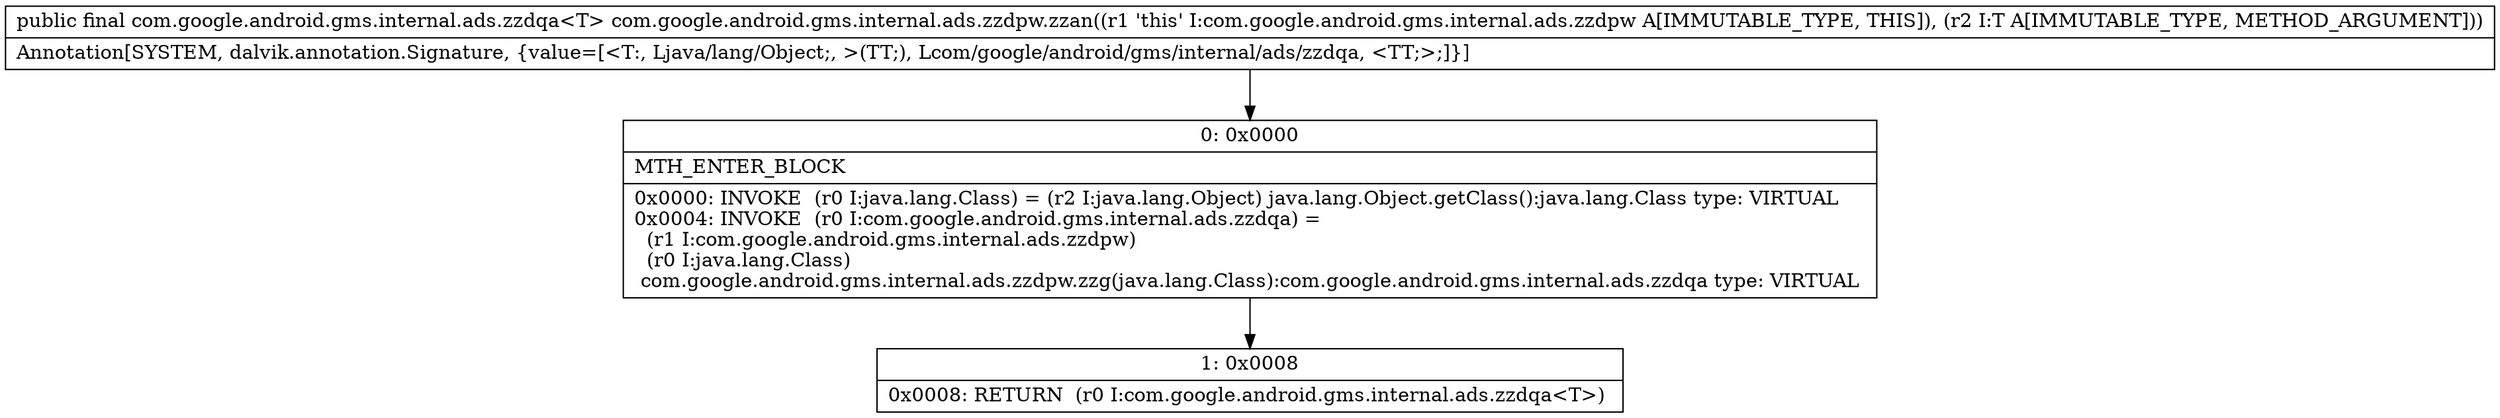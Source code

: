 digraph "CFG forcom.google.android.gms.internal.ads.zzdpw.zzan(Ljava\/lang\/Object;)Lcom\/google\/android\/gms\/internal\/ads\/zzdqa;" {
Node_0 [shape=record,label="{0\:\ 0x0000|MTH_ENTER_BLOCK\l|0x0000: INVOKE  (r0 I:java.lang.Class) = (r2 I:java.lang.Object) java.lang.Object.getClass():java.lang.Class type: VIRTUAL \l0x0004: INVOKE  (r0 I:com.google.android.gms.internal.ads.zzdqa) = \l  (r1 I:com.google.android.gms.internal.ads.zzdpw)\l  (r0 I:java.lang.Class)\l com.google.android.gms.internal.ads.zzdpw.zzg(java.lang.Class):com.google.android.gms.internal.ads.zzdqa type: VIRTUAL \l}"];
Node_1 [shape=record,label="{1\:\ 0x0008|0x0008: RETURN  (r0 I:com.google.android.gms.internal.ads.zzdqa\<T\>) \l}"];
MethodNode[shape=record,label="{public final com.google.android.gms.internal.ads.zzdqa\<T\> com.google.android.gms.internal.ads.zzdpw.zzan((r1 'this' I:com.google.android.gms.internal.ads.zzdpw A[IMMUTABLE_TYPE, THIS]), (r2 I:T A[IMMUTABLE_TYPE, METHOD_ARGUMENT]))  | Annotation[SYSTEM, dalvik.annotation.Signature, \{value=[\<T:, Ljava\/lang\/Object;, \>(TT;), Lcom\/google\/android\/gms\/internal\/ads\/zzdqa, \<TT;\>;]\}]\l}"];
MethodNode -> Node_0;
Node_0 -> Node_1;
}

